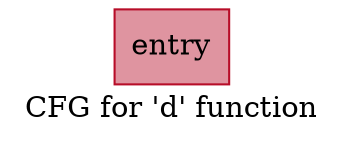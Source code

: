 digraph "CFG for 'd' function" {
	label="CFG for 'd' function";

	Node0x55665368ee00 [shape=record,color="#b70d28ff", style=filled, fillcolor="#b70d2870",label="{entry}"];
}
